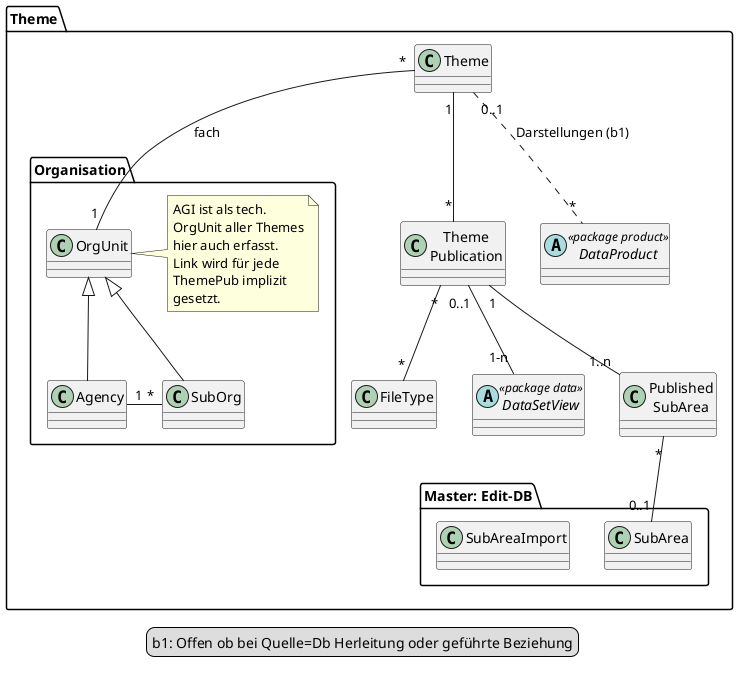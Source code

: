 @startuml
package Theme {

  class "Theme\nPublication" as tp
  class "Theme" as th
  class "FileType" as ft 
  
  abstract class "DataSetView" as dsv << package data >>
  abstract class "DataProduct" as dp << package product >>
  
  package Organisation {
    class "OrgUnit" as ou
    note right
      AGI ist als tech. 
      OrgUnit aller Themes
      hier auch erfasst.
      Link wird für jede
      ThemePub implizit
      gesetzt.
    end note
    
    class "Agency" as ag
    class "SubOrg" as so
    
    ag "1" -right- "*" so
  
    ou <|-- ag
    ou <|-- so
  }
  
  class "Published\nSubArea" as pa
  
  package "Master: Edit-DB" {
    class "SubArea" as sa
    class "SubAreaImport"
  }
  
  tp "1" -- "1..n" pa
  pa "*" -- "0..1" sa
  
  th "1" -- "*" tp
  th "*" -- "1" ou : "fach"
  th "0..1" .. "*" dp : "Darstellungen (b1)"
  tp "0..1" -- "1-n" dsv
  tp "*" -- "*" ft
}

legend
  b1: Offen ob bei Quelle=Db Herleitung oder geführte Beziehung
end legend
@endumldc